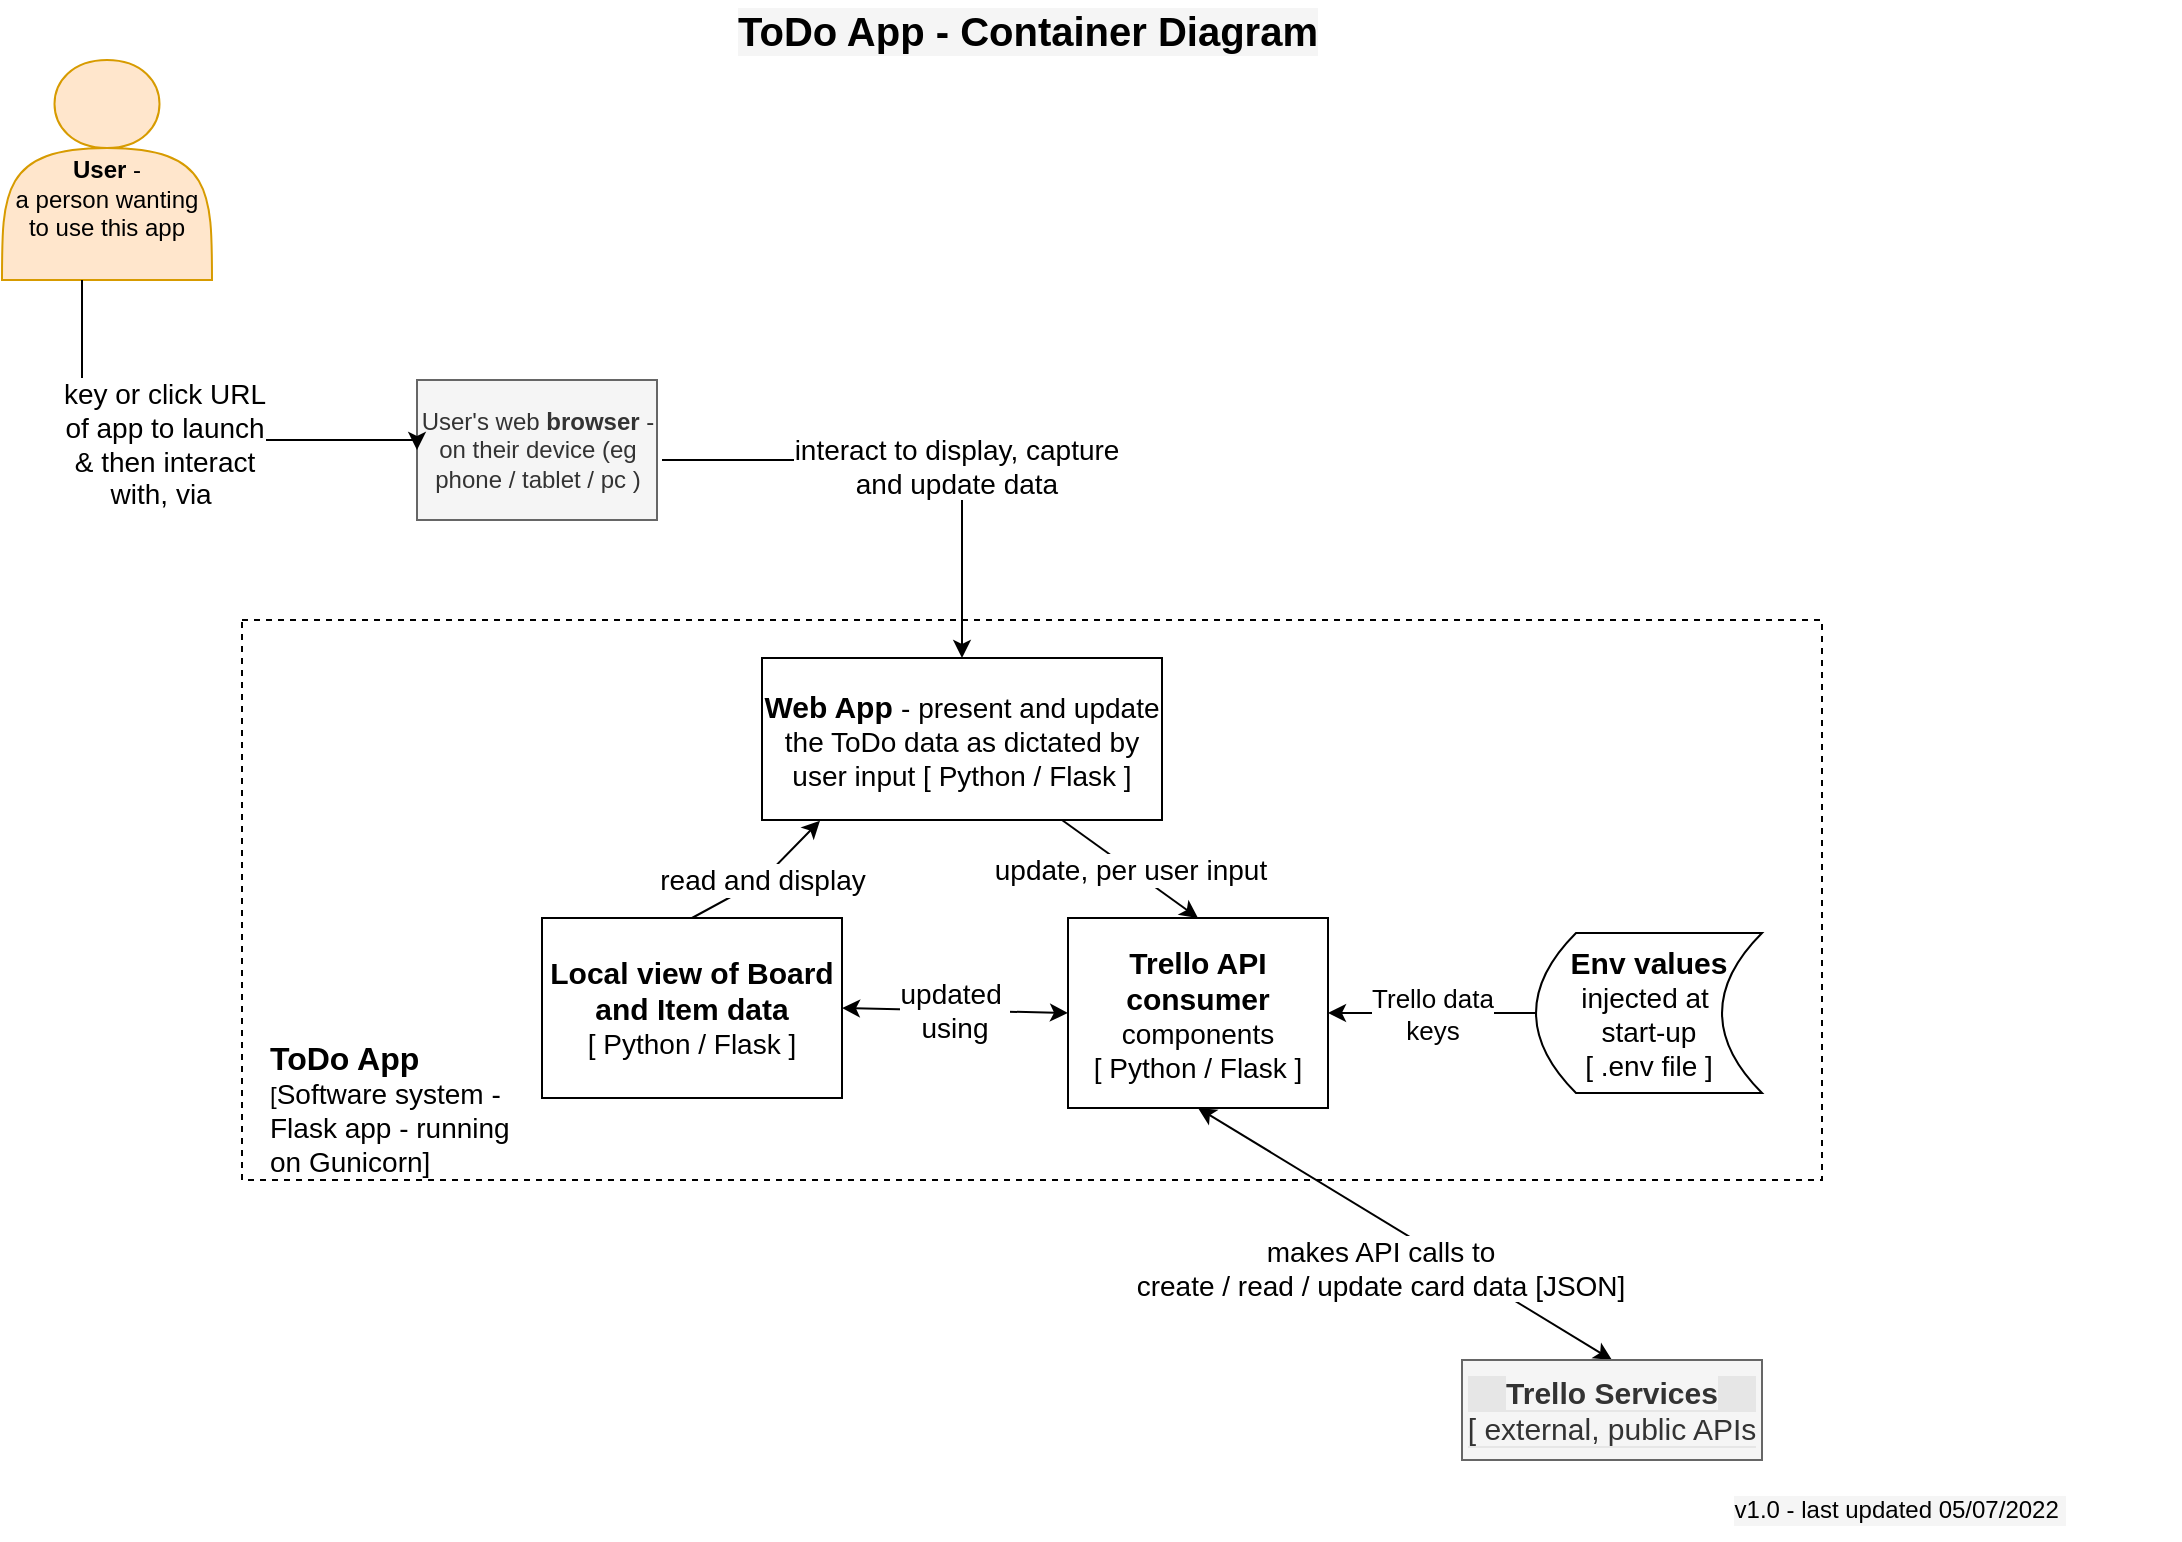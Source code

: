 <mxfile version="20.0.4" type="device"><diagram id="j_DiA6aazeKVe0K5Afih" name="Page-1"><mxGraphModel dx="2031" dy="1134" grid="1" gridSize="10" guides="1" tooltips="1" connect="1" arrows="1" fold="1" page="1" pageScale="1" pageWidth="1169" pageHeight="827" math="0" shadow="0"><root><mxCell id="0"/><mxCell id="1" parent="0"/><mxCell id="JCubVrBsZF4v5Mo8YTkH-1" value="&lt;br&gt;&lt;br&gt;&lt;b&gt;User &lt;/b&gt;-&lt;br&gt;a person wanting to use this app" style="shape=actor;whiteSpace=wrap;html=1;fillColor=#ffe6cc;strokeColor=#d79b00;" parent="1" vertex="1"><mxGeometry x="80" y="70" width="105" height="110" as="geometry"/></mxCell><UserObject label="User's web &lt;b&gt;browser &lt;/b&gt;- on their device (eg phone / tablet / pc )" treeRoot="1" id="JCubVrBsZF4v5Mo8YTkH-5"><mxCell style="whiteSpace=wrap;html=1;align=center;treeFolding=1;treeMoving=1;newEdgeStyle={&quot;edgeStyle&quot;:&quot;elbowEdgeStyle&quot;,&quot;startArrow&quot;:&quot;none&quot;,&quot;endArrow&quot;:&quot;none&quot;};fillColor=#f5f5f5;fontColor=#333333;strokeColor=#666666;" parent="1" vertex="1"><mxGeometry x="287.5" y="230" width="120" height="70" as="geometry"/></mxCell></UserObject><mxCell id="JCubVrBsZF4v5Mo8YTkH-13" value="&lt;font style=&quot;font-size: 14px;&quot;&gt;makes API calls to &lt;br&gt;create / read / update card data [JSON]&lt;/font&gt;" style="endArrow=classic;startArrow=classic;html=1;rounded=0;exitX=0.5;exitY=0;exitDx=0;exitDy=0;entryX=0.5;entryY=1;entryDx=0;entryDy=0;" parent="1" source="JCubVrBsZF4v5Mo8YTkH-14" target="xOEKfgOkueX8K_qv51Yr-6" edge="1"><mxGeometry x="0.018" y="21" width="50" height="50" relative="1" as="geometry"><mxPoint x="413.881" y="901.719" as="sourcePoint"/><mxPoint x="580" y="570" as="targetPoint"/><Array as="points"/><mxPoint as="offset"/></mxGeometry></mxCell><UserObject label="&lt;span style=&quot;background-color: rgb(245, 245, 245); font-size: 15px;&quot;&gt;&lt;b&gt;Trello Services&lt;/b&gt;&lt;br&gt;[ external, public APIs&lt;br&gt;&lt;/span&gt;" treeRoot="1" id="JCubVrBsZF4v5Mo8YTkH-14"><mxCell style="whiteSpace=wrap;html=1;align=center;treeFolding=1;treeMoving=1;newEdgeStyle={&quot;edgeStyle&quot;:&quot;elbowEdgeStyle&quot;,&quot;startArrow&quot;:&quot;none&quot;,&quot;endArrow&quot;:&quot;none&quot;};labelBackgroundColor=#E6E6E6;fontSize=14;strokeColor=#666666;fillColor=#f5f5f5;fontColor=#333333;" parent="1" vertex="1"><mxGeometry x="810" y="720" width="150" height="50" as="geometry"/></mxCell></UserObject><mxCell id="JCubVrBsZF4v5Mo8YTkH-16" value="ToDo App - Container Diagram" style="text;html=1;strokeColor=none;fillColor=none;align=center;verticalAlign=middle;whiteSpace=wrap;rounded=0;labelBackgroundColor=#F5F5F5;fontSize=20;fontStyle=1" parent="1" vertex="1"><mxGeometry x="407.5" y="40" width="370" height="30" as="geometry"/></mxCell><mxCell id="JCubVrBsZF4v5Mo8YTkH-17" value="v1.0 - last updated 05/07/2022&amp;nbsp;" style="text;html=1;strokeColor=none;fillColor=none;align=center;verticalAlign=middle;whiteSpace=wrap;rounded=0;labelBackgroundColor=#F5F5F5;fontSize=12;" parent="1" vertex="1"><mxGeometry x="889" y="780" width="280" height="30" as="geometry"/></mxCell><mxCell id="xOEKfgOkueX8K_qv51Yr-1" value="" style="rounded=0;whiteSpace=wrap;html=1;dashed=1;fillColor=none;" vertex="1" parent="1"><mxGeometry x="200" y="350" width="790" height="280" as="geometry"/></mxCell><mxCell id="xOEKfgOkueX8K_qv51Yr-2" value="&lt;b style=&quot;&quot;&gt;&lt;font style=&quot;font-size: 16px;&quot;&gt;ToDo App&lt;/font&gt; &lt;/b&gt;[&lt;font style=&quot;font-size: 14px;&quot;&gt;Software system -&amp;nbsp; Flask app - running&amp;nbsp; on Gunicorn]&lt;/font&gt;" style="text;html=1;strokeColor=none;fillColor=none;align=left;verticalAlign=middle;whiteSpace=wrap;rounded=0;dashed=1;" vertex="1" parent="1"><mxGeometry x="212" y="579" width="128" height="30" as="geometry"/></mxCell><UserObject label="&lt;font style=&quot;&quot;&gt;&lt;b style=&quot;&quot;&gt;&lt;font style=&quot;font-size: 15px;&quot;&gt;Local view of Board and Item data &lt;/font&gt;&lt;/b&gt;&lt;br&gt;&lt;span style=&quot;font-size: 14px;&quot;&gt;[ Python / Flask ]&lt;/span&gt;&lt;/font&gt;" treeRoot="1" id="xOEKfgOkueX8K_qv51Yr-5"><mxCell style="whiteSpace=wrap;html=1;align=center;treeFolding=1;treeMoving=1;newEdgeStyle={&quot;edgeStyle&quot;:&quot;elbowEdgeStyle&quot;,&quot;startArrow&quot;:&quot;none&quot;,&quot;endArrow&quot;:&quot;none&quot;};fillColor=none;" vertex="1" parent="1"><mxGeometry x="350" y="499" width="150" height="90" as="geometry"/></mxCell></UserObject><UserObject label="&lt;b style=&quot;font-size: 15px;&quot;&gt;Trello API &lt;br style=&quot;&quot;&gt;consumer&lt;/b&gt;&lt;br style=&quot;font-size: 14px;&quot;&gt;components&lt;br style=&quot;font-size: 14px;&quot;&gt;[ Python / Flask ]" treeRoot="1" id="xOEKfgOkueX8K_qv51Yr-6"><mxCell style="whiteSpace=wrap;html=1;align=center;treeFolding=1;treeMoving=1;newEdgeStyle={&quot;edgeStyle&quot;:&quot;elbowEdgeStyle&quot;,&quot;startArrow&quot;:&quot;none&quot;,&quot;endArrow&quot;:&quot;none&quot;};fillColor=none;fontSize=14;" vertex="1" parent="1"><mxGeometry x="613" y="499" width="130" height="95" as="geometry"/></mxCell></UserObject><mxCell id="xOEKfgOkueX8K_qv51Yr-7" value="&lt;b&gt;&lt;font style=&quot;font-size: 15px;&quot;&gt;Env values&lt;/font&gt;&lt;/b&gt;&lt;br style=&quot;font-size: 14px;&quot;&gt;injected at&amp;nbsp;&lt;br style=&quot;font-size: 14px;&quot;&gt;start-up&lt;br&gt;[ .env file ]" style="shape=dataStorage;whiteSpace=wrap;html=1;fixedSize=1;fillColor=none;fontSize=14;" vertex="1" parent="1"><mxGeometry x="847" y="506.5" width="113" height="80" as="geometry"/></mxCell><mxCell id="xOEKfgOkueX8K_qv51Yr-9" value="&lt;font style=&quot;font-size: 13px;&quot;&gt;Trello data &lt;br style=&quot;&quot;&gt;keys&lt;/font&gt;" style="endArrow=classic;html=1;rounded=0;entryX=1;entryY=0.5;entryDx=0;entryDy=0;exitX=0;exitY=0.5;exitDx=0;exitDy=0;" edge="1" parent="1" source="xOEKfgOkueX8K_qv51Yr-7" target="xOEKfgOkueX8K_qv51Yr-6"><mxGeometry width="50" height="50" relative="1" as="geometry"><mxPoint x="768" y="559" as="sourcePoint"/><mxPoint x="818" y="509" as="targetPoint"/></mxGeometry></mxCell><mxCell id="xOEKfgOkueX8K_qv51Yr-12" value="updated&amp;nbsp;&lt;br style=&quot;font-size: 14px;&quot;&gt;using" style="endArrow=classic;startArrow=classic;html=1;rounded=0;exitX=1;exitY=0.5;exitDx=0;exitDy=0;entryX=0;entryY=0.5;entryDx=0;entryDy=0;fontSize=14;" edge="1" parent="1" source="xOEKfgOkueX8K_qv51Yr-5" target="xOEKfgOkueX8K_qv51Yr-6"><mxGeometry width="50" height="50" relative="1" as="geometry"><mxPoint x="530" y="579" as="sourcePoint"/><mxPoint x="580" y="529" as="targetPoint"/></mxGeometry></mxCell><mxCell id="xOEKfgOkueX8K_qv51Yr-14" value="" style="edgeStyle=segmentEdgeStyle;endArrow=classic;html=1;rounded=0;fontSize=14;entryX=0.5;entryY=0;entryDx=0;entryDy=0;" edge="1" parent="1" target="xOEKfgOkueX8K_qv51Yr-18"><mxGeometry width="50" height="50" relative="1" as="geometry"><mxPoint x="410" y="270" as="sourcePoint"/><mxPoint x="540" y="240" as="targetPoint"/></mxGeometry></mxCell><mxCell id="xOEKfgOkueX8K_qv51Yr-15" value="interact to display, capture &lt;br&gt;and&amp;nbsp;update data" style="edgeLabel;html=1;align=center;verticalAlign=middle;resizable=0;points=[];fontSize=14;" vertex="1" connectable="0" parent="xOEKfgOkueX8K_qv51Yr-14"><mxGeometry x="0.231" y="-3" relative="1" as="geometry"><mxPoint y="-1" as="offset"/></mxGeometry></mxCell><mxCell id="xOEKfgOkueX8K_qv51Yr-16" value="" style="edgeStyle=segmentEdgeStyle;endArrow=classic;html=1;rounded=0;fontSize=14;entryX=0;entryY=0.5;entryDx=0;entryDy=0;exitX=0.381;exitY=1;exitDx=0;exitDy=0;exitPerimeter=0;" edge="1" parent="1" source="JCubVrBsZF4v5Mo8YTkH-1" target="JCubVrBsZF4v5Mo8YTkH-5"><mxGeometry width="50" height="50" relative="1" as="geometry"><mxPoint x="100" y="190" as="sourcePoint"/><mxPoint x="150" y="140" as="targetPoint"/><Array as="points"><mxPoint x="120" y="260"/><mxPoint x="287" y="260"/></Array></mxGeometry></mxCell><mxCell id="xOEKfgOkueX8K_qv51Yr-17" value="key or click URL &lt;br&gt;of app to launch&lt;br&gt;&amp;amp; then interact &lt;br&gt;with, via&amp;nbsp;" style="edgeLabel;html=1;align=center;verticalAlign=middle;resizable=0;points=[];fontSize=14;" vertex="1" connectable="0" parent="xOEKfgOkueX8K_qv51Yr-16"><mxGeometry x="-0.046" y="-2" relative="1" as="geometry"><mxPoint as="offset"/></mxGeometry></mxCell><UserObject label="&lt;b&gt;&lt;font style=&quot;font-size: 15px;&quot;&gt;Web App &lt;/font&gt;&lt;/b&gt;- present and update&lt;br&gt;the ToDo data as dictated by user input [ Python / Flask ]" treeRoot="1" id="xOEKfgOkueX8K_qv51Yr-18"><mxCell style="whiteSpace=wrap;html=1;align=center;treeFolding=1;treeMoving=1;newEdgeStyle={&quot;edgeStyle&quot;:&quot;elbowEdgeStyle&quot;,&quot;startArrow&quot;:&quot;none&quot;,&quot;endArrow&quot;:&quot;none&quot;};fontSize=14;fillColor=none;" vertex="1" parent="1"><mxGeometry x="460" y="369" width="200" height="81" as="geometry"/></mxCell></UserObject><mxCell id="xOEKfgOkueX8K_qv51Yr-19" value="read and display" style="endArrow=classic;html=1;rounded=0;fontSize=14;entryX=0.145;entryY=1.004;entryDx=0;entryDy=0;entryPerimeter=0;exitX=0.5;exitY=0;exitDx=0;exitDy=0;" edge="1" parent="1" source="xOEKfgOkueX8K_qv51Yr-5" target="xOEKfgOkueX8K_qv51Yr-18"><mxGeometry width="50" height="50" relative="1" as="geometry"><mxPoint x="440" y="510" as="sourcePoint"/><mxPoint x="490" y="460" as="targetPoint"/><Array as="points"><mxPoint x="460" y="480"/></Array></mxGeometry></mxCell><mxCell id="xOEKfgOkueX8K_qv51Yr-21" value="update, per user input" style="endArrow=classic;html=1;rounded=0;fontSize=14;entryX=0.5;entryY=0;entryDx=0;entryDy=0;exitX=0.75;exitY=1;exitDx=0;exitDy=0;" edge="1" parent="1" source="xOEKfgOkueX8K_qv51Yr-18" target="xOEKfgOkueX8K_qv51Yr-6"><mxGeometry width="50" height="50" relative="1" as="geometry"><mxPoint x="590" y="500" as="sourcePoint"/><mxPoint x="640" y="450" as="targetPoint"/></mxGeometry></mxCell></root></mxGraphModel></diagram></mxfile>